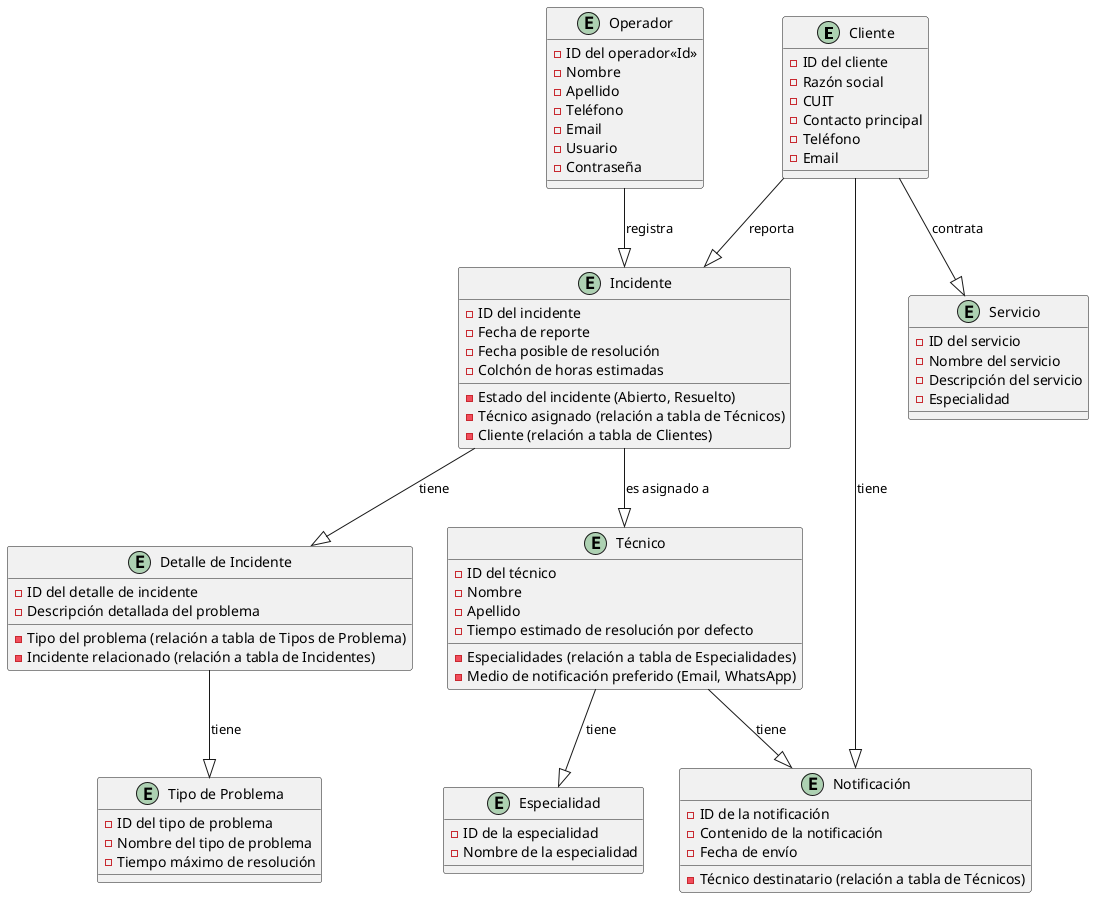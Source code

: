 @startuml
!define ENTITY entity
!define RELATION association

ENTITY Cliente {
    - ID del cliente
    - Razón social
    - CUIT
    - Contacto principal
    - Teléfono
    - Email
}

ENTITY Operador {
    - ID del operador<<Id>>
    - Nombre
    - Apellido
    - Teléfono
    - Email
    - Usuario
    - Contraseña
}

ENTITY Técnico {
    - ID del técnico
    - Nombre
    - Apellido
    - Especialidades (relación a tabla de Especialidades)
    - Medio de notificación preferido (Email, WhatsApp)
    - Tiempo estimado de resolución por defecto
}

ENTITY Incidente {
    - ID del incidente
    - Fecha de reporte
    - Fecha posible de resolución
    - Estado del incidente (Abierto, Resuelto)
    - Colchón de horas estimadas
    - Técnico asignado (relación a tabla de Técnicos)
    - Cliente (relación a tabla de Clientes)
}

ENTITY "Detalle de Incidente" {
    - ID del detalle de incidente
    - Descripción detallada del problema
    - Tipo del problema (relación a tabla de Tipos de Problema)
    - Incidente relacionado (relación a tabla de Incidentes)
}

ENTITY Servicio {
    - ID del servicio
    - Nombre del servicio
    - Descripción del servicio
    - Especialidad
}

ENTITY Especialidad {
    - ID de la especialidad
    - Nombre de la especialidad
}

ENTITY "Tipo de Problema" {
    - ID del tipo de problema
    - Nombre del tipo de problema
    - Tiempo máximo de resolución
}

ENTITY Notificación {
    - ID de la notificación
    - Contenido de la notificación
    - Técnico destinatario (relación a tabla de Técnicos)
    - Fecha de envío
}

Cliente --|> Servicio : contrata
Cliente --|> Incidente : reporta
Técnico --|> Especialidad : tiene
Técnico --|> Notificación : tiene
Cliente --|> Notificación : tiene
Incidente --|> Técnico : es asignado a
Incidente --|> "Detalle de Incidente" : tiene
"Detalle de Incidente" --|> "Tipo de Problema" : tiene
Operador --|> Incidente : registra
@enduml